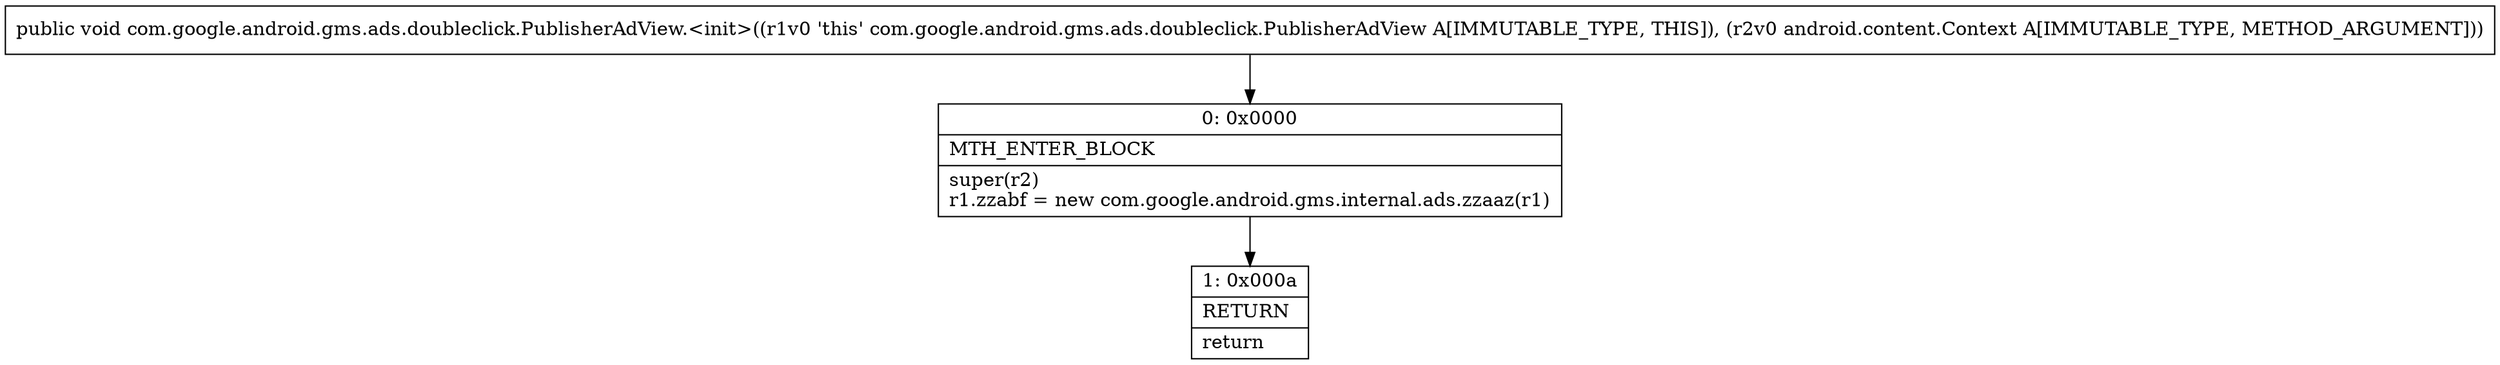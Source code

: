 digraph "CFG forcom.google.android.gms.ads.doubleclick.PublisherAdView.\<init\>(Landroid\/content\/Context;)V" {
Node_0 [shape=record,label="{0\:\ 0x0000|MTH_ENTER_BLOCK\l|super(r2)\lr1.zzabf = new com.google.android.gms.internal.ads.zzaaz(r1)\l}"];
Node_1 [shape=record,label="{1\:\ 0x000a|RETURN\l|return\l}"];
MethodNode[shape=record,label="{public void com.google.android.gms.ads.doubleclick.PublisherAdView.\<init\>((r1v0 'this' com.google.android.gms.ads.doubleclick.PublisherAdView A[IMMUTABLE_TYPE, THIS]), (r2v0 android.content.Context A[IMMUTABLE_TYPE, METHOD_ARGUMENT])) }"];
MethodNode -> Node_0;
Node_0 -> Node_1;
}

